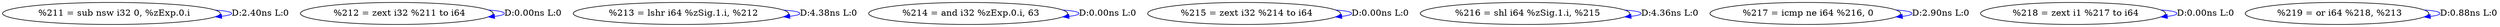 digraph {
Node0x2904560[label="  %211 = sub nsw i32 0, %zExp.0.i"];
Node0x2904560 -> Node0x2904560[label="D:2.40ns L:0",color=blue];
Node0x2904640[label="  %212 = zext i32 %211 to i64"];
Node0x2904640 -> Node0x2904640[label="D:0.00ns L:0",color=blue];
Node0x2904720[label="  %213 = lshr i64 %zSig.1.i, %212"];
Node0x2904720 -> Node0x2904720[label="D:4.38ns L:0",color=blue];
Node0x2904800[label="  %214 = and i32 %zExp.0.i, 63"];
Node0x2904800 -> Node0x2904800[label="D:0.00ns L:0",color=blue];
Node0x29048e0[label="  %215 = zext i32 %214 to i64"];
Node0x29048e0 -> Node0x29048e0[label="D:0.00ns L:0",color=blue];
Node0x29049c0[label="  %216 = shl i64 %zSig.1.i, %215"];
Node0x29049c0 -> Node0x29049c0[label="D:4.36ns L:0",color=blue];
Node0x2904aa0[label="  %217 = icmp ne i64 %216, 0"];
Node0x2904aa0 -> Node0x2904aa0[label="D:2.90ns L:0",color=blue];
Node0x2904b80[label="  %218 = zext i1 %217 to i64"];
Node0x2904b80 -> Node0x2904b80[label="D:0.00ns L:0",color=blue];
Node0x2904c60[label="  %219 = or i64 %218, %213"];
Node0x2904c60 -> Node0x2904c60[label="D:0.88ns L:0",color=blue];
}
